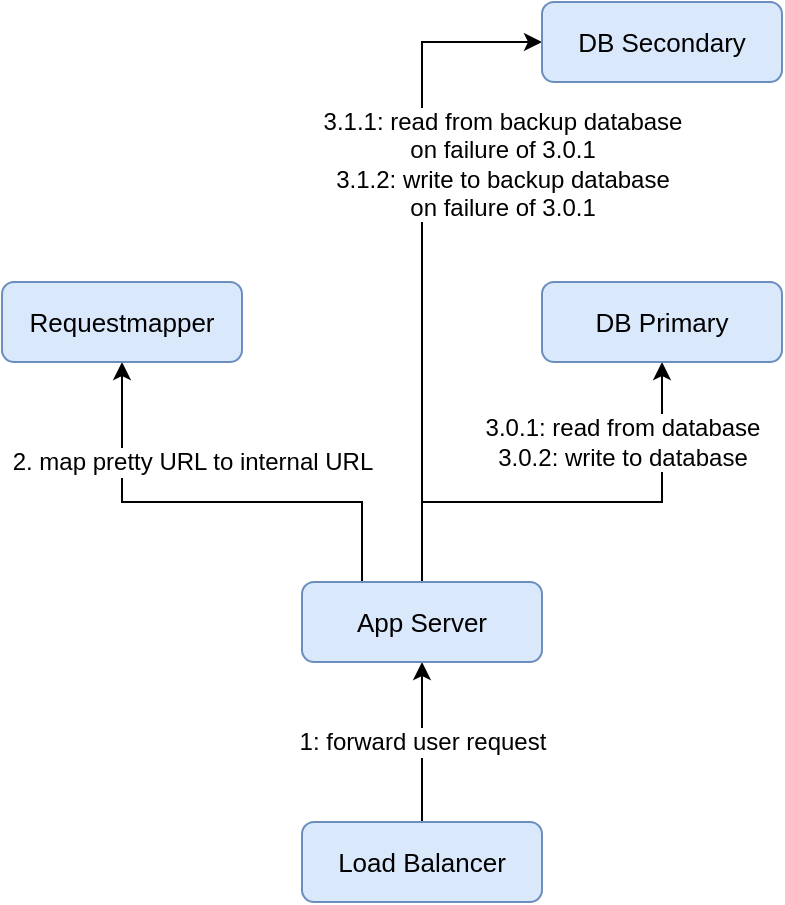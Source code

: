 <mxfile version="14.6.12" type="google"><diagram id="C5RBs43oDa-KdzZeNtuy" name="Page-1"><mxGraphModel dx="788" dy="1707" grid="1" gridSize="10" guides="1" tooltips="1" connect="1" arrows="1" fold="1" page="1" pageScale="1" pageWidth="827" pageHeight="1169" math="0" shadow="0"><root><mxCell id="WIyWlLk6GJQsqaUBKTNV-0"/><mxCell id="WIyWlLk6GJQsqaUBKTNV-1" parent="WIyWlLk6GJQsqaUBKTNV-0"/><mxCell id="qyxEVs4apgrnIiPYDexV-1" value="&lt;font style=&quot;font-size: 12px&quot;&gt;1: forward user request&lt;/font&gt;" style="edgeStyle=orthogonalEdgeStyle;rounded=0;orthogonalLoop=1;jettySize=auto;html=1;exitX=0.5;exitY=0;exitDx=0;exitDy=0;entryX=0.5;entryY=1;entryDx=0;entryDy=0;labelBackgroundColor=#ffffff;" parent="WIyWlLk6GJQsqaUBKTNV-1" source="WIyWlLk6GJQsqaUBKTNV-11" target="WIyWlLk6GJQsqaUBKTNV-7" edge="1"><mxGeometry relative="1" as="geometry"><mxPoint as="offset"/></mxGeometry></mxCell><mxCell id="ftMFqauRDF0hUAxKXJxn-3" style="edgeStyle=orthogonalEdgeStyle;rounded=0;orthogonalLoop=1;jettySize=auto;html=1;exitX=0.25;exitY=0;exitDx=0;exitDy=0;entryX=0.5;entryY=1;entryDx=0;entryDy=0;labelBackgroundColor=#ffffff;" parent="WIyWlLk6GJQsqaUBKTNV-1" source="WIyWlLk6GJQsqaUBKTNV-7" target="DMfG1s3DyuN6z6Z148od-7" edge="1"><mxGeometry relative="1" as="geometry"><Array as="points"><mxPoint x="250" y="60"/><mxPoint x="130" y="60"/></Array></mxGeometry></mxCell><mxCell id="ftMFqauRDF0hUAxKXJxn-4" value="&lt;font style=&quot;font-size: 12px&quot;&gt;2. map pretty URL to internal URL&lt;/font&gt;" style="edgeLabel;html=1;align=center;verticalAlign=middle;resizable=0;points=[];" parent="ftMFqauRDF0hUAxKXJxn-3" vertex="1" connectable="0"><mxGeometry x="-0.016" y="1" relative="1" as="geometry"><mxPoint x="-12" y="-21" as="offset"/></mxGeometry></mxCell><mxCell id="ftMFqauRDF0hUAxKXJxn-5" value="&lt;font style=&quot;font-size: 12px&quot;&gt;3.0.1: read from database&lt;br&gt;3.0.2: write to database&lt;br&gt;&lt;/font&gt;" style="edgeStyle=orthogonalEdgeStyle;rounded=0;orthogonalLoop=1;jettySize=auto;html=1;exitX=0.5;exitY=0;exitDx=0;exitDy=0;labelBackgroundColor=#ffffff;entryX=0.5;entryY=1;entryDx=0;entryDy=0;" parent="WIyWlLk6GJQsqaUBKTNV-1" source="WIyWlLk6GJQsqaUBKTNV-7" target="DMfG1s3DyuN6z6Z148od-0" edge="1"><mxGeometry x="0.652" y="20" relative="1" as="geometry"><Array as="points"><mxPoint x="280" y="60"/><mxPoint x="400" y="60"/></Array><mxPoint as="offset"/></mxGeometry></mxCell><mxCell id="ftMFqauRDF0hUAxKXJxn-6" style="edgeStyle=orthogonalEdgeStyle;rounded=0;orthogonalLoop=1;jettySize=auto;html=1;exitX=0.5;exitY=0;exitDx=0;exitDy=0;entryX=0;entryY=0.5;entryDx=0;entryDy=0;labelBackgroundColor=#ffffff;" parent="WIyWlLk6GJQsqaUBKTNV-1" source="WIyWlLk6GJQsqaUBKTNV-7" target="DMfG1s3DyuN6z6Z148od-1" edge="1"><mxGeometry relative="1" as="geometry"><Array as="points"><mxPoint x="280" y="-170"/></Array></mxGeometry></mxCell><mxCell id="ftMFqauRDF0hUAxKXJxn-8" value="&lt;font style=&quot;font-size: 12px&quot;&gt;3.1.1: read from backup database&lt;br&gt;on failure of 3.0.1&lt;br&gt;3.1.2: write to backup database&lt;br&gt;on failure of 3.0.1&lt;br&gt;&lt;/font&gt;" style="edgeLabel;html=1;align=center;verticalAlign=middle;resizable=0;points=[];" parent="ftMFqauRDF0hUAxKXJxn-6" vertex="1" connectable="0"><mxGeometry x="0.101" relative="1" as="geometry"><mxPoint x="40" y="-28" as="offset"/></mxGeometry></mxCell><mxCell id="WIyWlLk6GJQsqaUBKTNV-7" value="&lt;font style=&quot;font-size: 13px&quot;&gt;App Server&lt;/font&gt;" style="rounded=1;whiteSpace=wrap;html=1;fontSize=12;glass=0;strokeWidth=1;shadow=0;fillColor=#dae8fc;strokeColor=#6c8ebf;" parent="WIyWlLk6GJQsqaUBKTNV-1" vertex="1"><mxGeometry x="220" y="100" width="120" height="40" as="geometry"/></mxCell><mxCell id="WIyWlLk6GJQsqaUBKTNV-11" value="&lt;font style=&quot;font-size: 13px&quot;&gt;Load Balancer&lt;/font&gt;" style="rounded=1;whiteSpace=wrap;html=1;fontSize=12;glass=0;strokeWidth=1;shadow=0;fillColor=#dae8fc;strokeColor=#6c8ebf;" parent="WIyWlLk6GJQsqaUBKTNV-1" vertex="1"><mxGeometry x="220" y="220" width="120" height="40" as="geometry"/></mxCell><mxCell id="DMfG1s3DyuN6z6Z148od-0" value="&lt;font style=&quot;font-size: 13px&quot;&gt;DB Primary&lt;/font&gt;" style="rounded=1;whiteSpace=wrap;html=1;fontSize=12;glass=0;strokeWidth=1;shadow=0;fillColor=#dae8fc;strokeColor=#6c8ebf;" parent="WIyWlLk6GJQsqaUBKTNV-1" vertex="1"><mxGeometry x="340" y="-50" width="120" height="40" as="geometry"/></mxCell><mxCell id="DMfG1s3DyuN6z6Z148od-1" value="&lt;font style=&quot;font-size: 13px&quot;&gt;DB Secondary&lt;/font&gt;" style="rounded=1;whiteSpace=wrap;html=1;fontSize=12;glass=0;strokeWidth=1;shadow=0;fillColor=#dae8fc;strokeColor=#6c8ebf;" parent="WIyWlLk6GJQsqaUBKTNV-1" vertex="1"><mxGeometry x="340" y="-190" width="120" height="40" as="geometry"/></mxCell><mxCell id="DMfG1s3DyuN6z6Z148od-7" value="&lt;font style=&quot;font-size: 13px&quot;&gt;Requestmapper&lt;/font&gt;" style="rounded=1;whiteSpace=wrap;html=1;fontSize=12;glass=0;strokeWidth=1;shadow=0;fillColor=#dae8fc;strokeColor=#6c8ebf;" parent="WIyWlLk6GJQsqaUBKTNV-1" vertex="1"><mxGeometry x="70" y="-50" width="120" height="40" as="geometry"/></mxCell></root></mxGraphModel></diagram></mxfile>